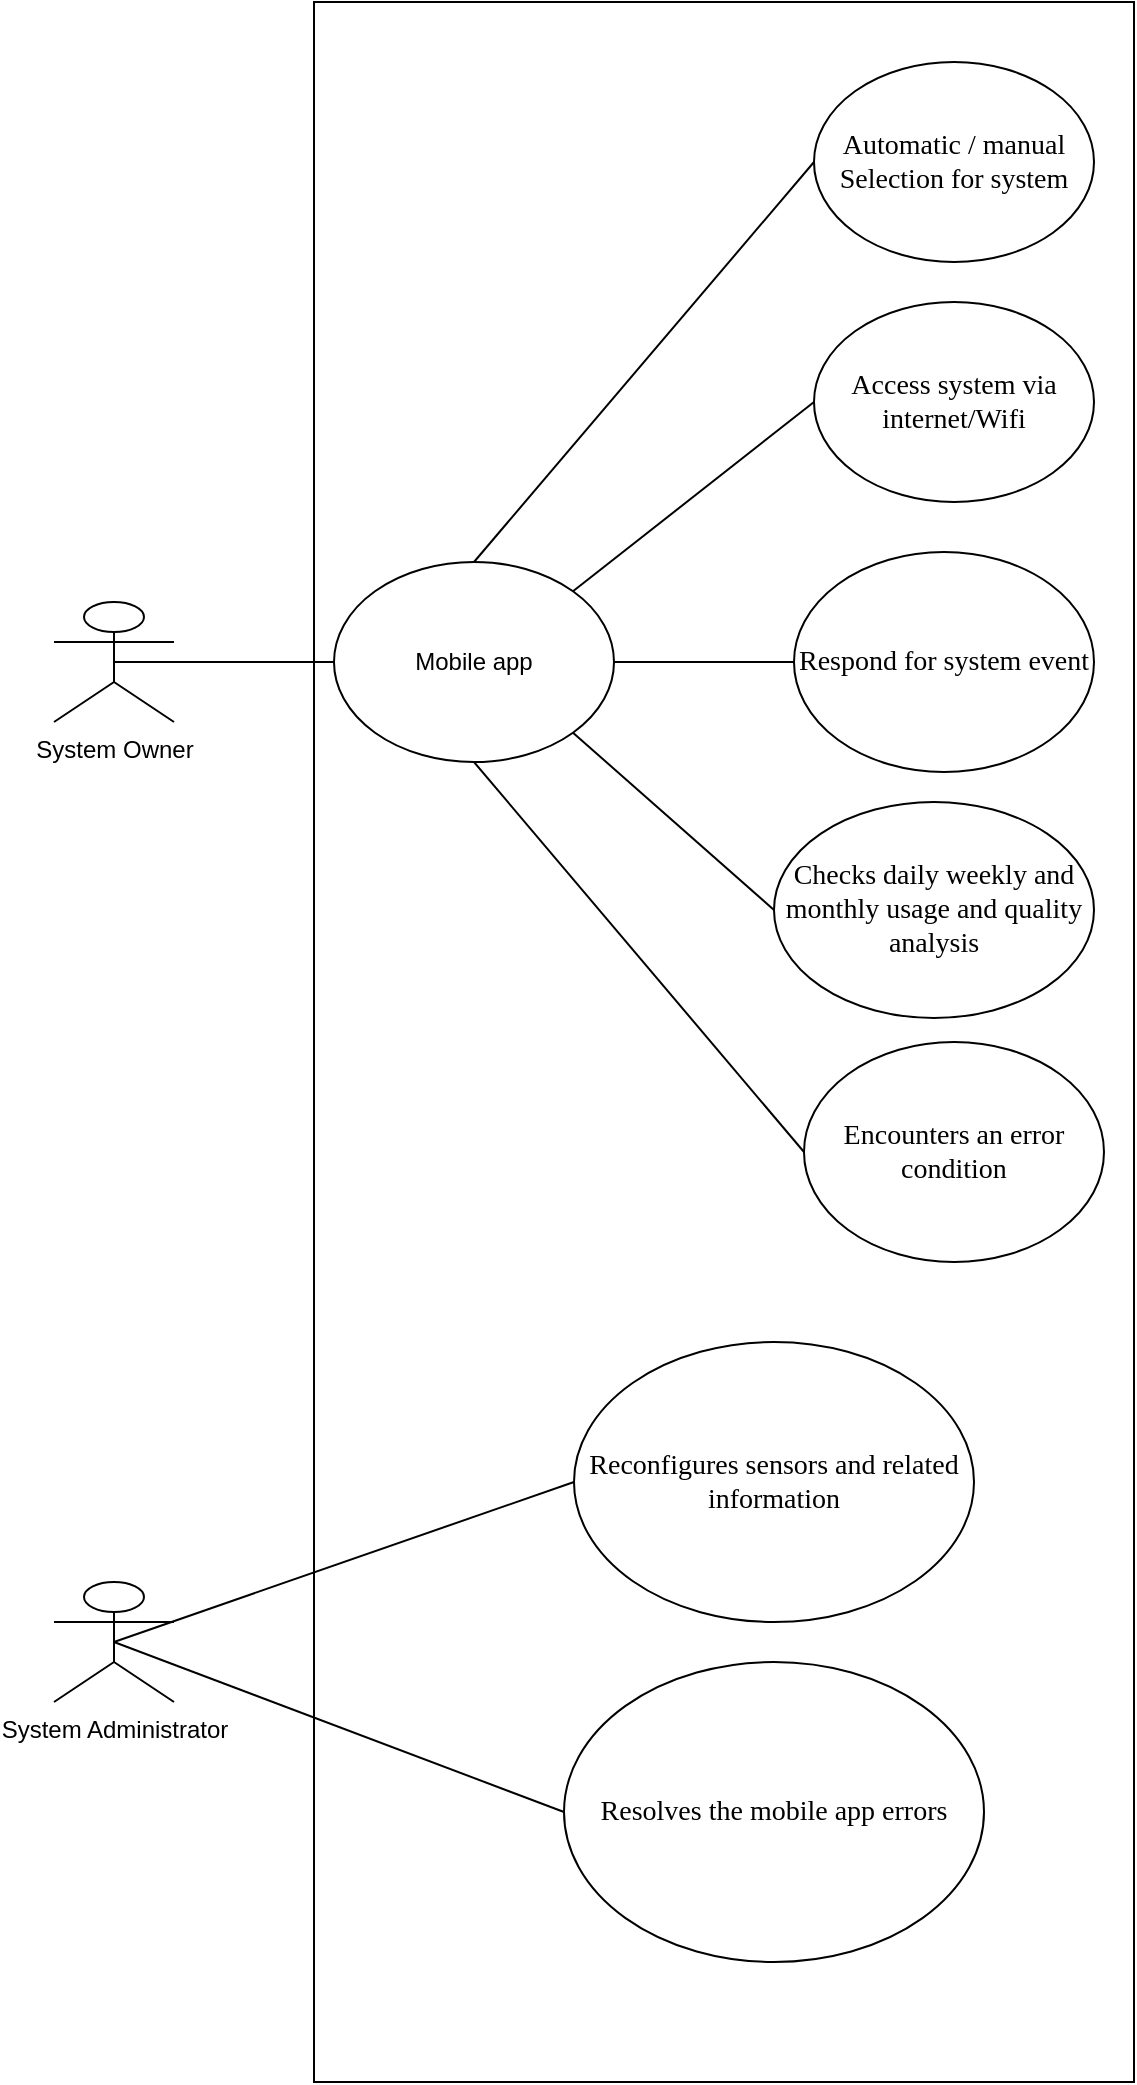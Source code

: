 <mxfile version="12.1.0" type="device" pages="1"><diagram id="9k71jLMtbImuq6LZBYuP" name="Page-1"><mxGraphModel dx="854" dy="436" grid="0" gridSize="10" guides="1" tooltips="1" connect="1" arrows="1" fold="1" page="1" pageScale="1" pageWidth="827" pageHeight="1169" math="0" shadow="0"><root><mxCell id="0"/><mxCell id="1" parent="0"/><mxCell id="2VqxOQEB4hZ91hwaWbdQ-1" value="System Owner" style="shape=umlActor;verticalLabelPosition=bottom;labelBackgroundColor=#ffffff;verticalAlign=top;html=1;outlineConnect=0;" parent="1" vertex="1"><mxGeometry x="70" y="340" width="60" height="60" as="geometry"/></mxCell><mxCell id="2VqxOQEB4hZ91hwaWbdQ-26" value="" style="rounded=0;whiteSpace=wrap;html=1;" parent="1" vertex="1"><mxGeometry x="200" y="40" width="410" height="1040" as="geometry"/></mxCell><mxCell id="2VqxOQEB4hZ91hwaWbdQ-28" value="&lt;font face=&quot;Times New Roman&quot; style=&quot;font-size: 14px&quot;&gt;Automatic / manual&lt;br&gt;Selection for system&lt;/font&gt;" style="ellipse;whiteSpace=wrap;html=1;" parent="1" vertex="1"><mxGeometry x="450" y="70" width="140" height="100" as="geometry"/></mxCell><mxCell id="2VqxOQEB4hZ91hwaWbdQ-29" value="Mobile app" style="ellipse;whiteSpace=wrap;html=1;" parent="1" vertex="1"><mxGeometry x="210" y="320" width="140" height="100" as="geometry"/></mxCell><mxCell id="2VqxOQEB4hZ91hwaWbdQ-30" value="&lt;font face=&quot;Times New Roman&quot; style=&quot;font-size: 14px&quot;&gt;Access system via internet/Wifi&lt;/font&gt;" style="ellipse;whiteSpace=wrap;html=1;" parent="1" vertex="1"><mxGeometry x="450" y="190" width="140" height="100" as="geometry"/></mxCell><mxCell id="2VqxOQEB4hZ91hwaWbdQ-31" value="&lt;font face=&quot;Times New Roman&quot; style=&quot;font-size: 14px&quot;&gt;Respond for system event&lt;/font&gt;" style="ellipse;whiteSpace=wrap;html=1;" parent="1" vertex="1"><mxGeometry x="440" y="315" width="150" height="110" as="geometry"/></mxCell><mxCell id="2VqxOQEB4hZ91hwaWbdQ-32" value="" style="endArrow=none;html=1;entryX=0;entryY=0.5;entryDx=0;entryDy=0;exitX=0.5;exitY=0;exitDx=0;exitDy=0;" parent="1" source="2VqxOQEB4hZ91hwaWbdQ-29" target="2VqxOQEB4hZ91hwaWbdQ-28" edge="1"><mxGeometry width="50" height="50" relative="1" as="geometry"><mxPoint x="310" y="190" as="sourcePoint"/><mxPoint x="360" y="140" as="targetPoint"/></mxGeometry></mxCell><mxCell id="2VqxOQEB4hZ91hwaWbdQ-33" value="" style="endArrow=none;html=1;exitX=1;exitY=0;exitDx=0;exitDy=0;entryX=0;entryY=0.5;entryDx=0;entryDy=0;" parent="1" source="2VqxOQEB4hZ91hwaWbdQ-29" target="2VqxOQEB4hZ91hwaWbdQ-30" edge="1"><mxGeometry width="50" height="50" relative="1" as="geometry"><mxPoint x="380" y="280" as="sourcePoint"/><mxPoint x="450.711" y="230" as="targetPoint"/></mxGeometry></mxCell><mxCell id="2VqxOQEB4hZ91hwaWbdQ-34" value="" style="endArrow=none;html=1;exitX=1;exitY=0.5;exitDx=0;exitDy=0;entryX=0;entryY=0.5;entryDx=0;entryDy=0;" parent="1" source="2VqxOQEB4hZ91hwaWbdQ-29" target="2VqxOQEB4hZ91hwaWbdQ-31" edge="1"><mxGeometry width="50" height="50" relative="1" as="geometry"><mxPoint x="320" y="320" as="sourcePoint"/><mxPoint x="410" y="409" as="targetPoint"/></mxGeometry></mxCell><mxCell id="2VqxOQEB4hZ91hwaWbdQ-35" value="&lt;font face=&quot;Times New Roman&quot; style=&quot;font-size: 14px&quot;&gt;Checks daily weekly and monthly usage and quality analysis&lt;/font&gt;" style="ellipse;whiteSpace=wrap;html=1;" parent="1" vertex="1"><mxGeometry x="430" y="440" width="160" height="108" as="geometry"/></mxCell><mxCell id="2VqxOQEB4hZ91hwaWbdQ-36" value="" style="endArrow=none;html=1;exitX=0;exitY=0.5;exitDx=0;exitDy=0;entryX=1;entryY=1;entryDx=0;entryDy=0;" parent="1" source="2VqxOQEB4hZ91hwaWbdQ-35" target="2VqxOQEB4hZ91hwaWbdQ-29" edge="1"><mxGeometry width="50" height="50" relative="1" as="geometry"><mxPoint x="340" y="440" as="sourcePoint"/><mxPoint x="340" y="396" as="targetPoint"/></mxGeometry></mxCell><mxCell id="2VqxOQEB4hZ91hwaWbdQ-37" value="&lt;font style=&quot;font-size: 14px&quot; face=&quot;Times New Roman&quot;&gt;Encounters an error condition&lt;/font&gt;" style="ellipse;whiteSpace=wrap;html=1;" parent="1" vertex="1"><mxGeometry x="445" y="560" width="150" height="110" as="geometry"/></mxCell><mxCell id="2VqxOQEB4hZ91hwaWbdQ-38" value="" style="endArrow=none;html=1;exitX=0;exitY=0.5;exitDx=0;exitDy=0;entryX=0.5;entryY=1;entryDx=0;entryDy=0;" parent="1" source="2VqxOQEB4hZ91hwaWbdQ-37" target="2VqxOQEB4hZ91hwaWbdQ-29" edge="1"><mxGeometry width="50" height="50" relative="1" as="geometry"><mxPoint x="250" y="490" as="sourcePoint"/><mxPoint x="300" y="440" as="targetPoint"/></mxGeometry></mxCell><mxCell id="2VqxOQEB4hZ91hwaWbdQ-39" value="" style="endArrow=none;html=1;entryX=0.5;entryY=0.5;entryDx=0;entryDy=0;entryPerimeter=0;exitX=0;exitY=0.5;exitDx=0;exitDy=0;" parent="1" source="2VqxOQEB4hZ91hwaWbdQ-29" target="2VqxOQEB4hZ91hwaWbdQ-1" edge="1"><mxGeometry width="50" height="50" relative="1" as="geometry"><mxPoint x="60" y="890" as="sourcePoint"/><mxPoint x="110" y="840" as="targetPoint"/></mxGeometry></mxCell><mxCell id="2VqxOQEB4hZ91hwaWbdQ-40" value="System Administrator" style="shape=umlActor;verticalLabelPosition=bottom;labelBackgroundColor=#ffffff;verticalAlign=top;html=1;outlineConnect=0;" parent="1" vertex="1"><mxGeometry x="70" y="830" width="60" height="60" as="geometry"/></mxCell><mxCell id="2VqxOQEB4hZ91hwaWbdQ-41" value="&lt;font style=&quot;font-size: 14px&quot; face=&quot;Times New Roman&quot;&gt;Reconfigures sensors and related information&lt;/font&gt;" style="ellipse;whiteSpace=wrap;html=1;" parent="1" vertex="1"><mxGeometry x="330" y="710" width="200" height="140" as="geometry"/></mxCell><mxCell id="2VqxOQEB4hZ91hwaWbdQ-42" value="&lt;font style=&quot;font-size: 14px&quot; face=&quot;Times New Roman&quot;&gt;Resolves the mobile app errors&lt;/font&gt;" style="ellipse;whiteSpace=wrap;html=1;" parent="1" vertex="1"><mxGeometry x="325" y="870" width="210" height="150" as="geometry"/></mxCell><mxCell id="2VqxOQEB4hZ91hwaWbdQ-44" value="" style="endArrow=none;html=1;exitX=0.5;exitY=0.5;exitDx=0;exitDy=0;exitPerimeter=0;entryX=0;entryY=0.5;entryDx=0;entryDy=0;" parent="1" source="2VqxOQEB4hZ91hwaWbdQ-40" target="2VqxOQEB4hZ91hwaWbdQ-41" edge="1"><mxGeometry width="50" height="50" relative="1" as="geometry"><mxPoint x="50" y="1150" as="sourcePoint"/><mxPoint x="100" y="1100" as="targetPoint"/></mxGeometry></mxCell><mxCell id="2VqxOQEB4hZ91hwaWbdQ-45" value="" style="endArrow=none;html=1;exitX=0.5;exitY=0.5;exitDx=0;exitDy=0;exitPerimeter=0;entryX=0;entryY=0.5;entryDx=0;entryDy=0;" parent="1" source="2VqxOQEB4hZ91hwaWbdQ-40" target="2VqxOQEB4hZ91hwaWbdQ-42" edge="1"><mxGeometry width="50" height="50" relative="1" as="geometry"><mxPoint x="40" y="1150" as="sourcePoint"/><mxPoint x="90" y="1100" as="targetPoint"/></mxGeometry></mxCell></root></mxGraphModel></diagram></mxfile>